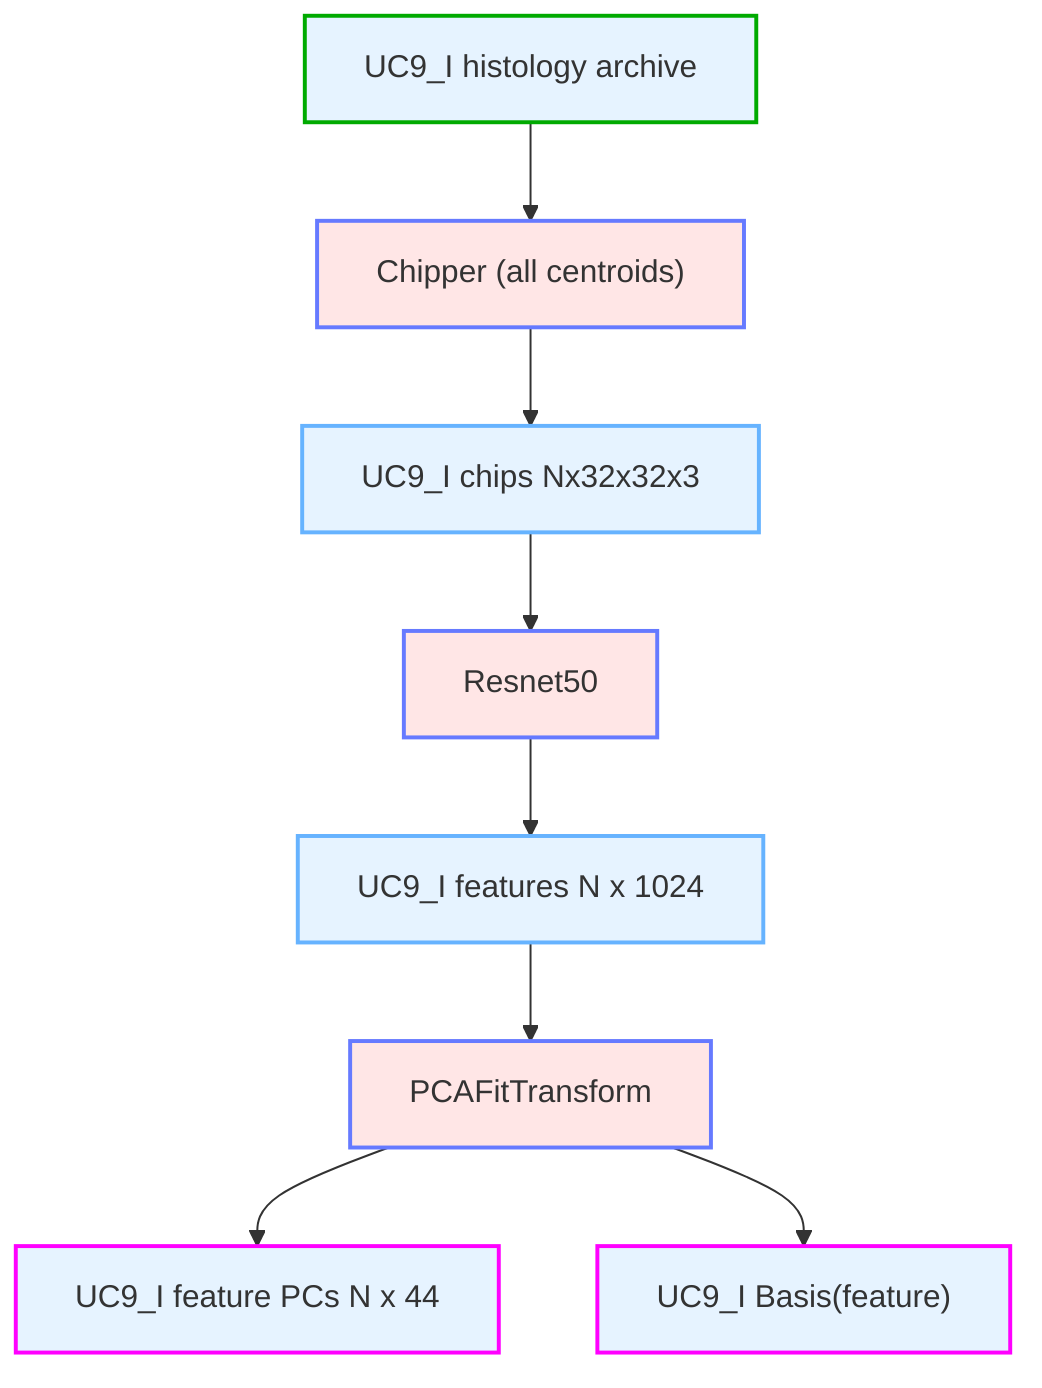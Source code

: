 %%{init: {'themeVariables': {'nodeTextColor':'#000'}}}%%
flowchart TD
    classDef data fill:#e6f3ff,stroke:#66b3ff,stroke-width:2px
    classDef op fill:#ffe6e6,stroke:#667aff,stroke-width:2px,shape:round-rect
    classDef inputData fill:#e6f3ff,stroke:#00AA00,stroke-width:2px
    classDef outputData fill:#e6f3ff,stroke:#FF00FF,stroke-width:2px
    classDef outputMetric fill:#e6f3ff,stroke:#FFFF00,stroke-width:2px

    data1["UC9_I histology archive"]:::inputData --> op1["Chipper (all centroids)"]:::op
    op1 --> data2["UC9_I chips Nx32x32x3"]:::data
    data2 --> op2["Resnet50"]:::op
    op2 --> data3["UC9_I features N x 1024"]:::data
    data3 --> op3["PCAFitTransform"]:::op
    op3 --> data4["UC9_I feature PCs N x 44"]:::outputData
    op3 --> data5["UC9_I Basis(feature)"]:::outputData
